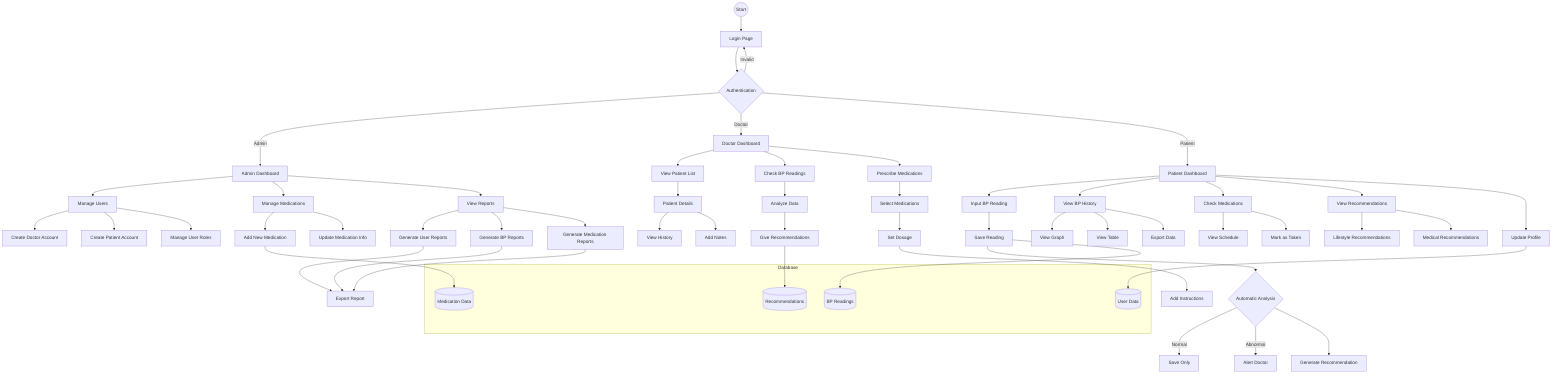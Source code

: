 flowchart TD
    %% Login & Authentication
    Start((Start)) --> Login[Login Page]
    Login --> Auth{Authentication}
    Auth -->|Invalid| Login
    
    %% Admin Flow
    Auth -->|Admin| AdminDash[Admin Dashboard]
    AdminDash --> ManageUsers[Manage Users]
    AdminDash --> ManageMeds[Manage Medications]
    AdminDash --> ViewReports[View Reports]
    
    ManageUsers --> CreateDoc[Create Doctor Account]
    ManageUsers --> CreatePatient[Create Patient Account]
    ManageUsers --> ManageRoles[Manage User Roles]
    
    ManageMeds --> AddMeds[Add New Medication]
    ManageMeds --> UpdateMeds[Update Medication Info]
    
    %% Doctor Flow
    Auth -->|Doctor| DoctorDash[Doctor Dashboard]
    DoctorDash --> ViewPatients[View Patient List]
    DoctorDash --> CheckReadings[Check BP Readings]
    DoctorDash --> PrescribeMeds[Prescribe Medications]
    
    ViewPatients --> PatientDetails[Patient Details]
    PatientDetails --> ViewHistory[View History]
    PatientDetails --> AddNotes[Add Notes]
    
    CheckReadings --> AnalyzeData[Analyze Data]
    AnalyzeData --> GiveRecom[Give Recommendations]
    
    PrescribeMeds --> SelectMeds[Select Medications]
    SelectMeds --> SetDosage[Set Dosage]
    SetDosage --> AddInstructions[Add Instructions]
    
    %% Patient Flow
    Auth -->|Patient| PatientDash[Patient Dashboard]
    PatientDash --> InputBP[Input BP Reading]
    PatientDash --> ViewBPHistory[View BP History]
    PatientDash --> CheckMeds[Check Medications]
    PatientDash --> ViewRecom[View Recommendations]
    PatientDash --> UpdateProfile[Update Profile]
    
    InputBP --> SaveReading[Save Reading]
    SaveReading --> AutoAnalysis{Automatic Analysis}
    AutoAnalysis -->|Normal| SaveOnly[Save Only]
    AutoAnalysis -->|Abnormal| Alert[Alert Doctor]
    AutoAnalysis --> GenRecom[Generate Recommendation]
    
    ViewBPHistory --> ViewGraph[View Graph]
    ViewBPHistory --> ViewTable[View Table]
    ViewBPHistory --> ExportData[Export Data]
    
    CheckMeds --> ViewSchedule[View Schedule]
    CheckMeds --> MarkTaken[Mark as Taken]
    
    ViewRecom --> LifestyleRec[Lifestyle Recommendations]
    ViewRecom --> MedicalRec[Medical Recommendations]
    
    %% Data Flow
    subgraph Database
    UserData[(User Data)]
    BPData[(BP Readings)]
    MedData[(Medication Data)]
    RecData[(Recommendations)]
    end
    
    SaveReading --> BPData
    AddMeds --> MedData
    GiveRecom --> RecData
    UpdateProfile --> UserData
    
    %% Reporting System
    ViewReports --> GenUserReport[Generate User Reports]
    ViewReports --> GenBPReport[Generate BP Reports]
    ViewReports --> GenMedReport[Generate Medication Reports]
    
    GenUserReport --> ExportReport[Export Report]
    GenBPReport --> ExportReport
    GenMedReport --> ExportReport